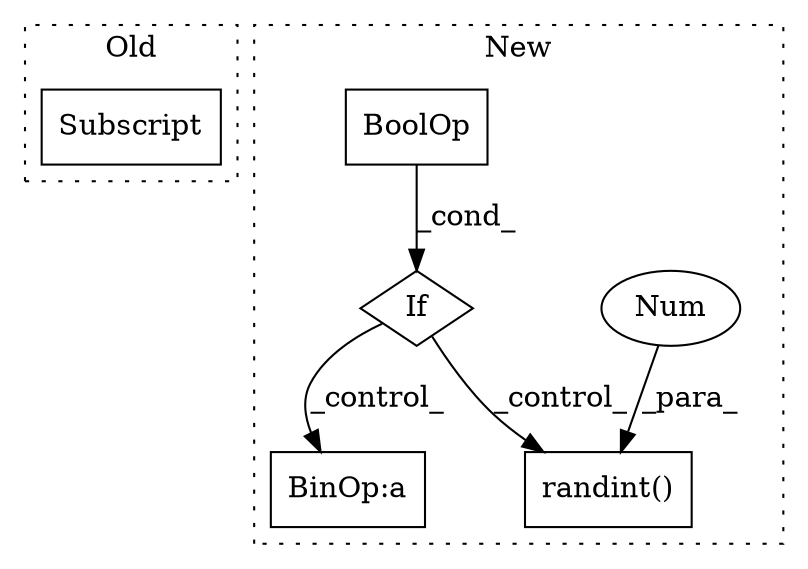 digraph G {
subgraph cluster0 {
1 [label="Subscript" a="63" s="4779,0" l="26,0" shape="box"];
label = "Old";
style="dotted";
}
subgraph cluster1 {
2 [label="randint()" a="75" s="2981,3016" l="15,1" shape="box"];
3 [label="If" a="96" s="2908,2942" l="3,14" shape="diamond"];
4 [label="Num" a="76" s="2996" l="1" shape="ellipse"];
5 [label="BinOp:a" a="82" s="3021" l="3" shape="box"];
6 [label="BoolOp" a="72" s="2911" l="31" shape="box"];
label = "New";
style="dotted";
}
3 -> 2 [label="_control_"];
3 -> 5 [label="_control_"];
4 -> 2 [label="_para_"];
6 -> 3 [label="_cond_"];
}